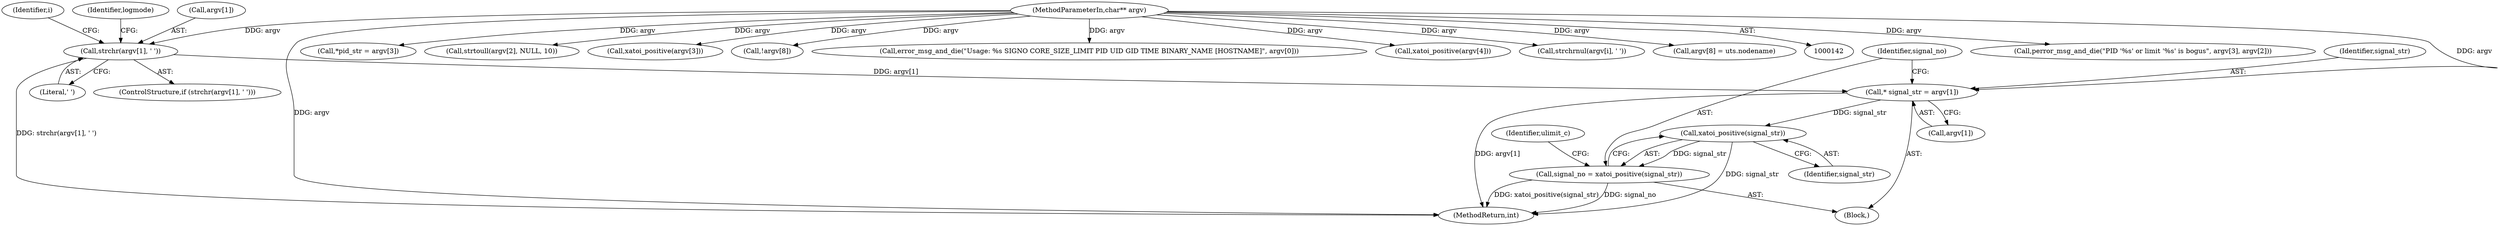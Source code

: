 digraph "0_abrt_4f2c1ddd3e3b81d2d5146b883115371f1cada9f9@API" {
"1000177" [label="(Call,strchr(argv[1], ' '))"];
"1000144" [label="(MethodParameterIn,char** argv)"];
"1000257" [label="(Call,* signal_str = argv[1])"];
"1000265" [label="(Call,xatoi_positive(signal_str))"];
"1000263" [label="(Call,signal_no = xatoi_positive(signal_str))"];
"1000321" [label="(Call,perror_msg_and_die(\"PID '%s' or limit '%s' is bogus\", argv[3], argv[2]))"];
"1000186" [label="(Identifier,i)"];
"1000295" [label="(Call,*pid_str = argv[3])"];
"1000263" [label="(Call,signal_no = xatoi_positive(signal_str))"];
"1000266" [label="(Identifier,signal_str)"];
"1000181" [label="(Literal,' ')"];
"1000270" [label="(Call,strtoull(argv[2], NULL, 10))"];
"1000303" [label="(Call,xatoi_positive(argv[3]))"];
"1000176" [label="(ControlStructure,if (strchr(argv[1], ' ')))"];
"1000177" [label="(Call,strchr(argv[1], ' '))"];
"1000144" [label="(MethodParameterIn,char** argv)"];
"1000346" [label="(Call,!argv[8])"];
"1000258" [label="(Identifier,signal_str)"];
"1000204" [label="(Identifier,logmode)"];
"1000171" [label="(Call,error_msg_and_die(\"Usage: %s SIGNO CORE_SIZE_LIMIT PID UID GID TIME BINARY_NAME [HOSTNAME]\", argv[0]))"];
"1000257" [label="(Call,* signal_str = argv[1])"];
"1000310" [label="(Call,xatoi_positive(argv[4]))"];
"1000269" [label="(Identifier,ulimit_c)"];
"1000145" [label="(Block,)"];
"1000265" [label="(Call,xatoi_positive(signal_str))"];
"1000178" [label="(Call,argv[1])"];
"1000264" [label="(Identifier,signal_no)"];
"1000196" [label="(Call,strchrnul(argv[i], ' '))"];
"1001180" [label="(MethodReturn,int)"];
"1000259" [label="(Call,argv[1])"];
"1000354" [label="(Call,argv[8] = uts.nodename)"];
"1000177" -> "1000176"  [label="AST: "];
"1000177" -> "1000181"  [label="CFG: "];
"1000178" -> "1000177"  [label="AST: "];
"1000181" -> "1000177"  [label="AST: "];
"1000186" -> "1000177"  [label="CFG: "];
"1000204" -> "1000177"  [label="CFG: "];
"1000177" -> "1001180"  [label="DDG: strchr(argv[1], ' ')"];
"1000144" -> "1000177"  [label="DDG: argv"];
"1000177" -> "1000257"  [label="DDG: argv[1]"];
"1000144" -> "1000142"  [label="AST: "];
"1000144" -> "1001180"  [label="DDG: argv"];
"1000144" -> "1000171"  [label="DDG: argv"];
"1000144" -> "1000196"  [label="DDG: argv"];
"1000144" -> "1000257"  [label="DDG: argv"];
"1000144" -> "1000270"  [label="DDG: argv"];
"1000144" -> "1000295"  [label="DDG: argv"];
"1000144" -> "1000303"  [label="DDG: argv"];
"1000144" -> "1000310"  [label="DDG: argv"];
"1000144" -> "1000321"  [label="DDG: argv"];
"1000144" -> "1000346"  [label="DDG: argv"];
"1000144" -> "1000354"  [label="DDG: argv"];
"1000257" -> "1000145"  [label="AST: "];
"1000257" -> "1000259"  [label="CFG: "];
"1000258" -> "1000257"  [label="AST: "];
"1000259" -> "1000257"  [label="AST: "];
"1000264" -> "1000257"  [label="CFG: "];
"1000257" -> "1001180"  [label="DDG: argv[1]"];
"1000257" -> "1000265"  [label="DDG: signal_str"];
"1000265" -> "1000263"  [label="AST: "];
"1000265" -> "1000266"  [label="CFG: "];
"1000266" -> "1000265"  [label="AST: "];
"1000263" -> "1000265"  [label="CFG: "];
"1000265" -> "1001180"  [label="DDG: signal_str"];
"1000265" -> "1000263"  [label="DDG: signal_str"];
"1000263" -> "1000145"  [label="AST: "];
"1000264" -> "1000263"  [label="AST: "];
"1000269" -> "1000263"  [label="CFG: "];
"1000263" -> "1001180"  [label="DDG: xatoi_positive(signal_str)"];
"1000263" -> "1001180"  [label="DDG: signal_no"];
}
